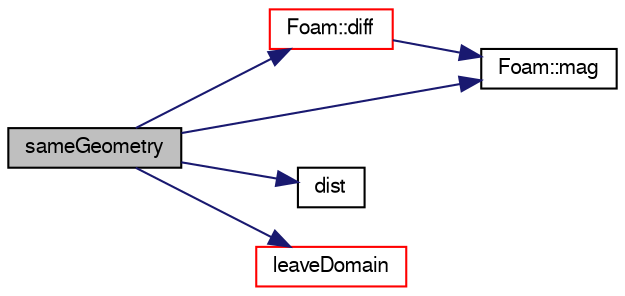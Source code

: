 digraph "sameGeometry"
{
  bgcolor="transparent";
  edge [fontname="FreeSans",fontsize="10",labelfontname="FreeSans",labelfontsize="10"];
  node [fontname="FreeSans",fontsize="10",shape=record];
  rankdir="LR";
  Node102 [label="sameGeometry",height=0.2,width=0.4,color="black", fillcolor="grey75", style="filled", fontcolor="black"];
  Node102 -> Node103 [color="midnightblue",fontsize="10",style="solid",fontname="FreeSans"];
  Node103 [label="Foam::diff",height=0.2,width=0.4,color="red",URL="$a21124.html#a909dfcb43467b8b77f65e4bf9bc755f7",tooltip="Return a quantity of the difference between two triads. "];
  Node103 -> Node105 [color="midnightblue",fontsize="10",style="solid",fontname="FreeSans"];
  Node105 [label="Foam::mag",height=0.2,width=0.4,color="black",URL="$a21124.html#a929da2a3fdcf3dacbbe0487d3a330dae"];
  Node102 -> Node174 [color="midnightblue",fontsize="10",style="solid",fontname="FreeSans"];
  Node174 [label="dist",height=0.2,width=0.4,color="black",URL="$a23326.html#abe6e016978da638bb19d0a5332ad19b0"];
  Node102 -> Node175 [color="midnightblue",fontsize="10",style="solid",fontname="FreeSans"];
  Node175 [label="leaveDomain",height=0.2,width=0.4,color="red",URL="$a23326.html#abca1a09f7512f3e437e9dad338f17f12",tooltip="Convert origin to relative vector to leaving point. "];
  Node102 -> Node105 [color="midnightblue",fontsize="10",style="solid",fontname="FreeSans"];
}
